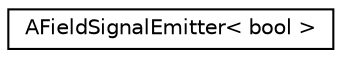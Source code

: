 digraph "Graphical Class Hierarchy"
{
 // LATEX_PDF_SIZE
  edge [fontname="Helvetica",fontsize="10",labelfontname="Helvetica",labelfontsize="10"];
  node [fontname="Helvetica",fontsize="10",shape=record];
  rankdir="LR";
  Node0 [label="AFieldSignalEmitter\< bool \>",height=0.2,width=0.4,color="black", fillcolor="white", style="filled",URL="$classAFieldSignalEmitter_3_01bool_01_4.html",tooltip=" "];
}
